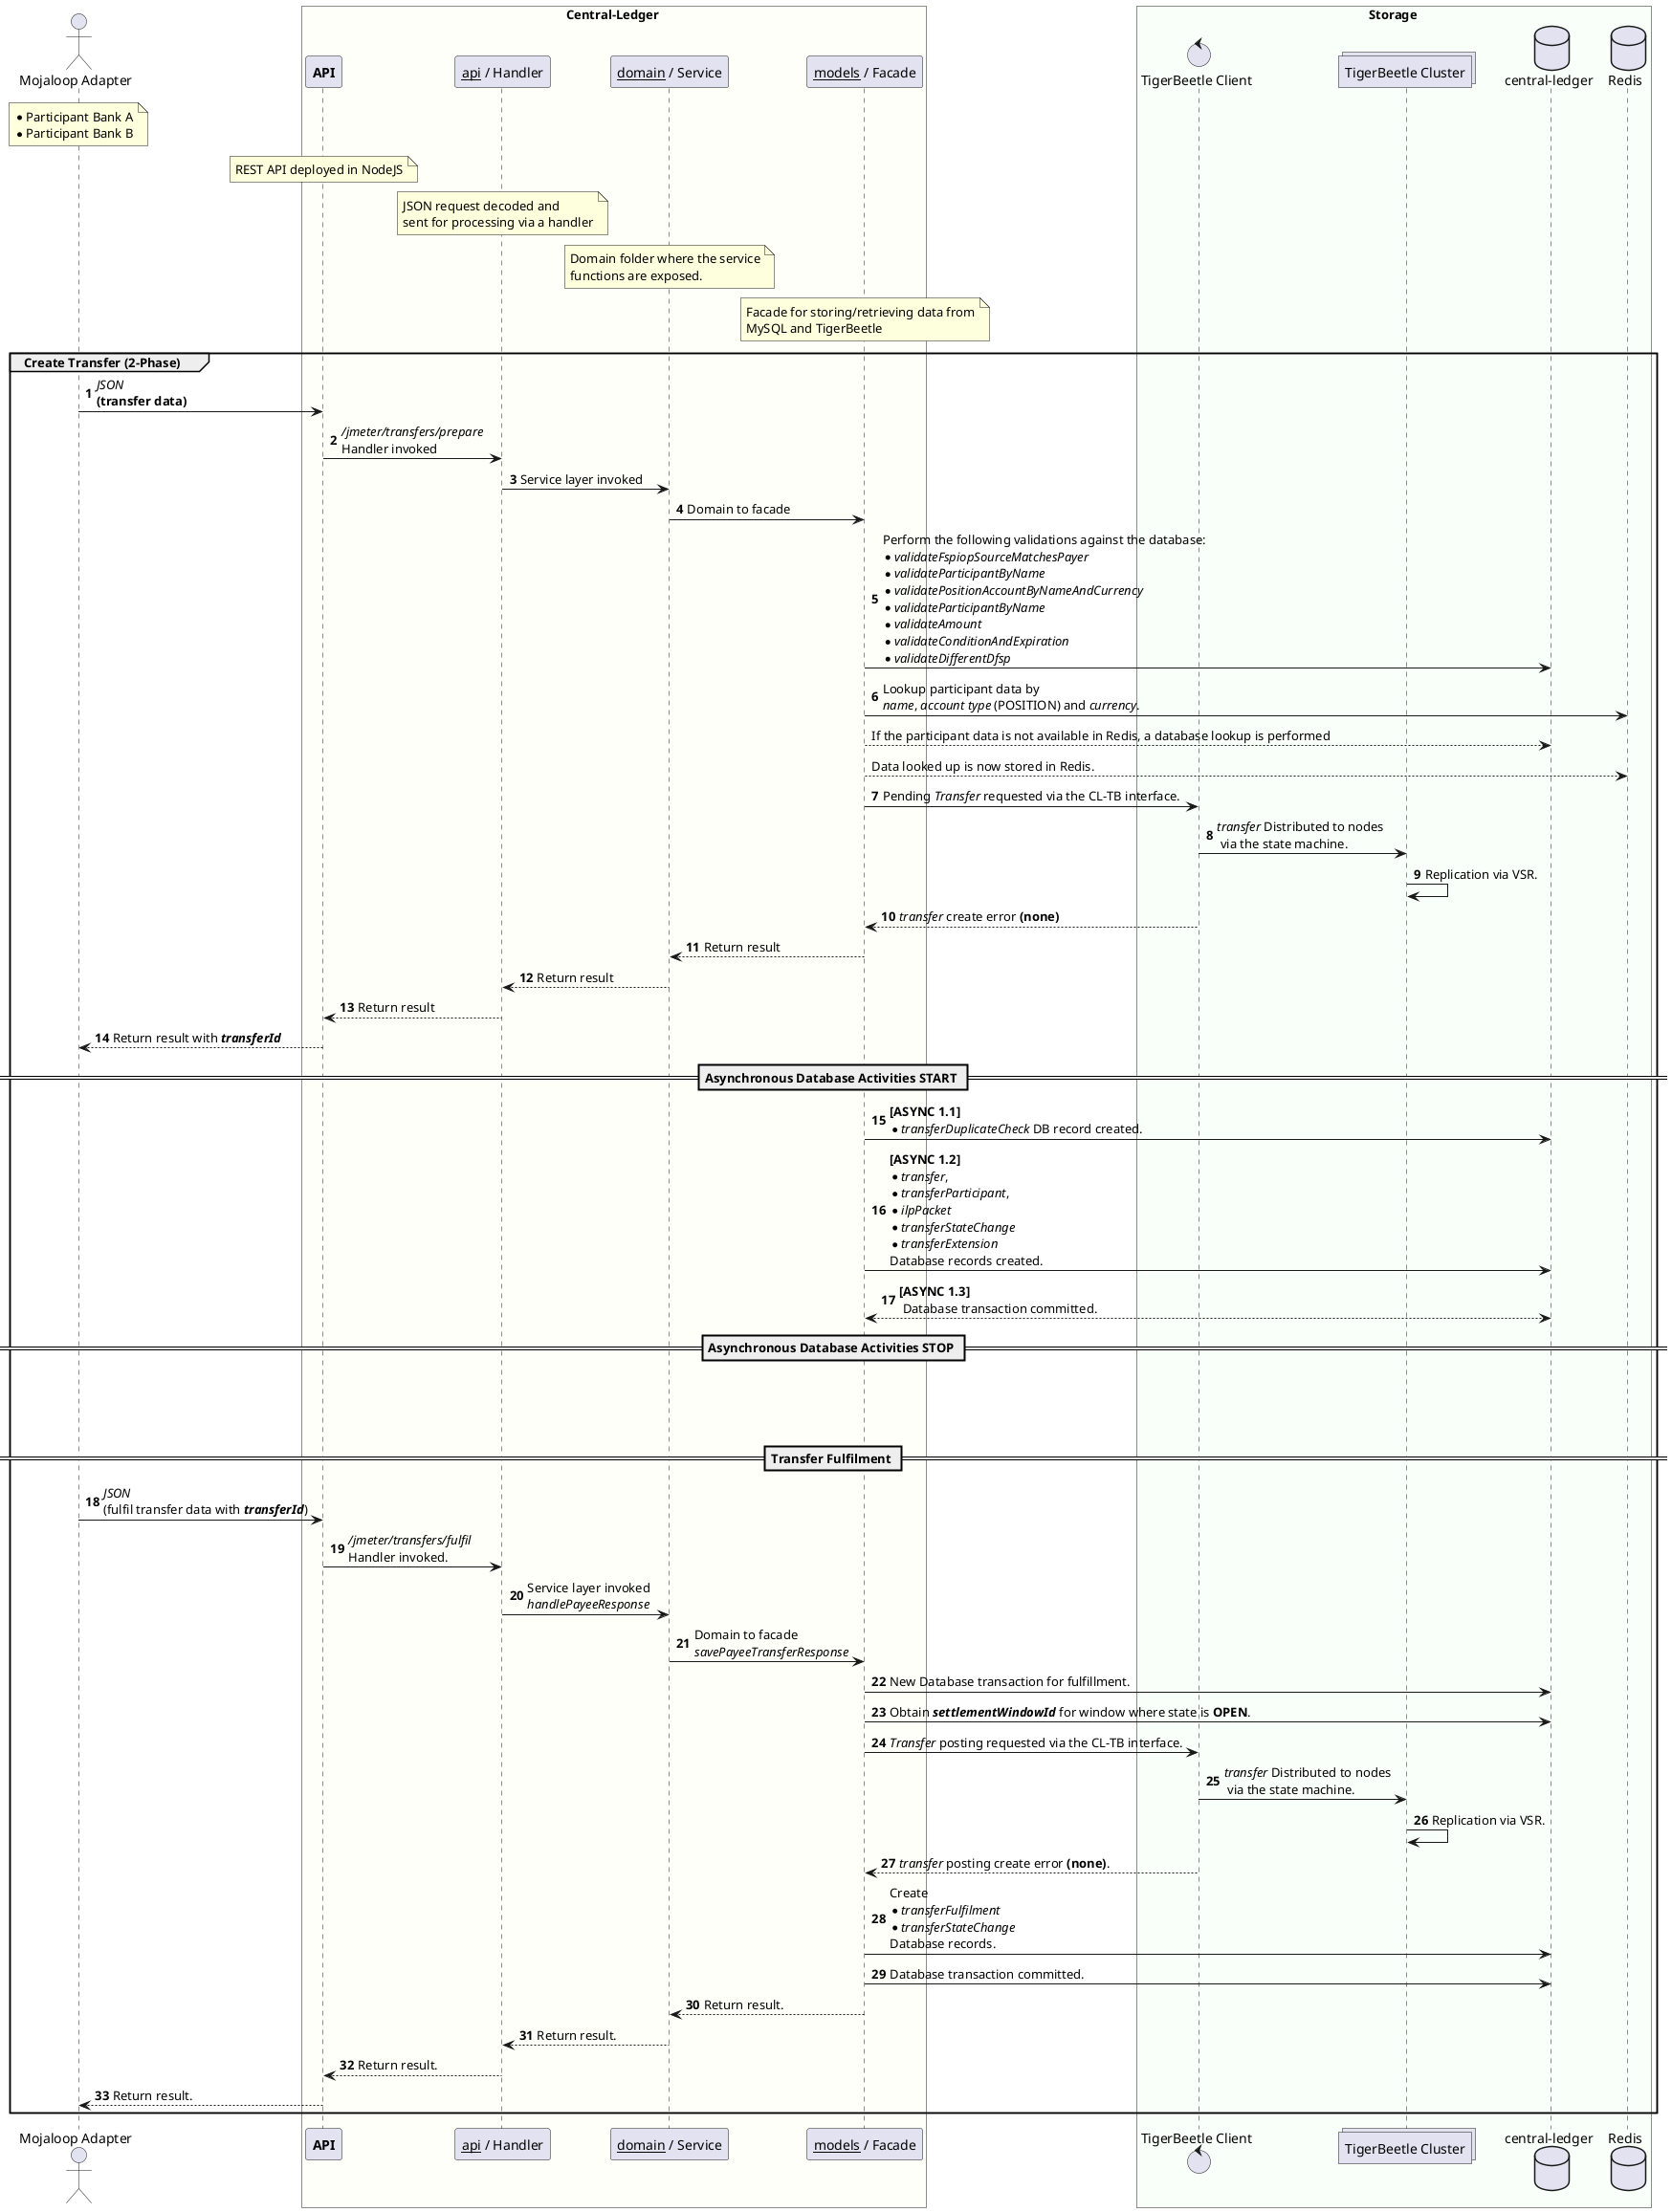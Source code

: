 @startuml

actor "Mojaloop Adapter" as dfsp
note over dfsp
    * Participant Bank A
    * Participant Bank B
end note

box Central-Ledger #FFFFF9
    participant "**API**" as cl_api
    participant "__api__ / Handler" as cl_handler
    participant "__domain__ / Service" as cl_domain
    participant "__models__ / Facade" as cl_facade

    note over cl_api
        REST API deployed in NodeJS
    end note

    note over cl_handler
        JSON request decoded and
        sent for processing via a handler
    end note

    note over cl_domain
        Domain folder where the service
        functions are exposed.
    end note

    note over cl_facade
        Facade for storing/retrieving data from
        MySQL and TigerBeetle
    end note
end box

box Storage #F9FFF9
	control "TigerBeetle Client" as tb_client
	collections "TigerBeetle Cluster" as tb_nodes
	database "central-ledger" as cl_db
	database "Redis" as redis_cache
end box

autonumber
group Create Transfer (2-Phase)
    dfsp -> cl_api : //JSON// \n**(transfer data)**
    cl_api -> cl_handler : ///jmeter/transfers/prepare// \nHandler invoked
    cl_handler -> cl_domain : Service layer invoked
    cl_domain -> cl_facade : Domain to facade
    cl_facade -> cl_db : Perform the following validations against the database:\n*//validateFspiopSourceMatchesPayer//\n*//validateParticipantByName//\n*//validatePositionAccountByNameAndCurrency//\n*//validateParticipantByName//\n*//validateAmount//\n*//validateConditionAndExpiration//\n*//validateDifferentDfsp//
    cl_facade -> redis_cache : Lookup participant data by \n//name//, //account type// (POSITION) and //currency//.
    autonumber stop
    cl_facade --> cl_db : If the participant data is not available in Redis, a database lookup is performed
    cl_facade --> redis_cache : Data looked up is now stored in Redis.
    autonumber resume
    cl_facade -> tb_client : Pending //Transfer// requested via the CL-TB interface.
    tb_client -> tb_nodes : //transfer// Distributed to nodes\n via the state machine.
    tb_nodes -> tb_nodes : Replication via VSR.
    tb_client --> cl_facade : //transfer// create error **(none)**
    cl_facade --> cl_domain : Return result
    cl_domain --> cl_handler : Return result
    cl_handler --> cl_api : Return result
    cl_api --> dfsp : Return result with //**transferId**//
    == Asynchronous Database Activities START ==
    cl_facade -> cl_db : **[ASYNC 1.1]**\n*//transferDuplicateCheck// DB record created.
    cl_facade -> cl_db : **[ASYNC 1.2]**\n*//transfer//, \n*//transferParticipant//, \n*//ilpPacket// \n*//transferStateChange// \n*//transferExtension//\nDatabase records created.
    cl_db <--> cl_facade : **[ASYNC 1.3]**\n Database transaction committed.
    == Asynchronous Database Activities STOP ==

||70||

    == Transfer Fulfilment ==
    dfsp -> cl_api : //JSON// \n(fulfil transfer data with //**transferId**//)
    cl_api -> cl_handler : ///jmeter/transfers/fulfil// \nHandler invoked.
    cl_handler -> cl_domain : Service layer invoked \n//handlePayeeResponse//
    cl_domain -> cl_facade : Domain to facade \n//savePayeeTransferResponse//
    cl_facade -> cl_db : New Database transaction for fulfillment.
    cl_facade -> cl_db : Obtain //**settlementWindowId**// for window where state is **OPEN**.
    cl_facade -> tb_client : //Transfer// posting requested via the CL-TB interface.
    tb_client -> tb_nodes : //transfer// Distributed to nodes\n via the state machine.
    tb_nodes -> tb_nodes : Replication via VSR.
    tb_client --> cl_facade : //transfer// posting create error **(none)**.
    cl_facade -> cl_db : Create \n*//transferFulfilment// \n*//transferStateChange// \nDatabase records.
    cl_facade -> cl_db : Database transaction committed.
    cl_facade --> cl_domain : Return result.
    cl_domain --> cl_handler : Return result.
    cl_handler --> cl_api : Return result.
    cl_api --> dfsp : Return result.
end

@enduml
